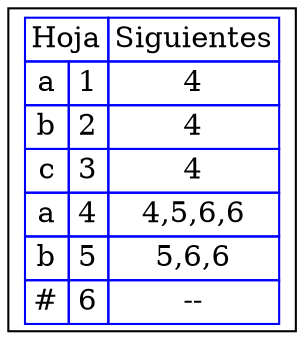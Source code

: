 digraph G{
rankdir=UD
node[shape=box]
concentrate=true
nodo0 [ label =<<table border='0' cellborder='1' color='blue' cellspacing='0'>
<tr><td colspan="2">Hoja</td><td>Siguientes</td></tr>

<tr><td>a</td><td>1</td><td>4</td></tr>

<tr><td>b</td><td>2</td><td>4</td></tr>

<tr><td>c</td><td>3</td><td>4</td></tr>

<tr><td>a</td><td>4</td><td>4,5,6,6</td></tr>

<tr><td>b</td><td>5</td><td>5,6,6</td></tr>

<tr><td>#</td><td>6</td><td>--</td></tr>

</table>
>];

}
